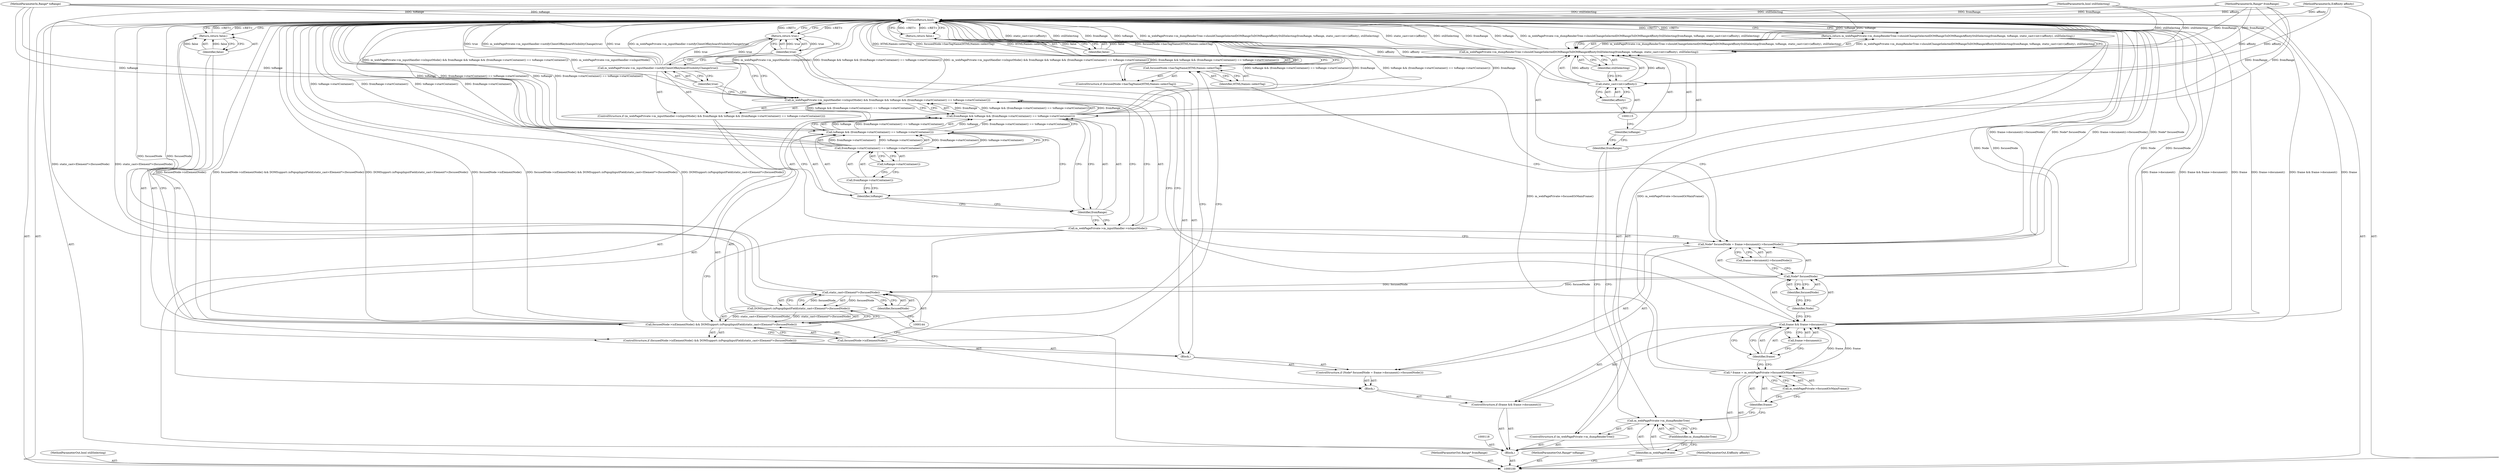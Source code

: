 digraph "0_Chrome_f81fcab3b31dfaff3473e8eb94c6531677116242" {
"1000162" [label="(MethodReturn,bool)"];
"1000104" [label="(MethodParameterIn,bool stillSelecting)"];
"1000243" [label="(MethodParameterOut,bool stillSelecting)"];
"1000101" [label="(MethodParameterIn,Range* fromRange)"];
"1000240" [label="(MethodParameterOut,Range* fromRange)"];
"1000102" [label="(MethodParameterIn,Range* toRange)"];
"1000241" [label="(MethodParameterOut,Range* toRange)"];
"1000103" [label="(MethodParameterIn,EAffinity affinity)"];
"1000242" [label="(MethodParameterOut,EAffinity affinity)"];
"1000137" [label="(Return,return false;)"];
"1000138" [label="(Identifier,false)"];
"1000145" [label="(Identifier,focusedNode)"];
"1000139" [label="(ControlStructure,if (focusedNode->isElementNode() && DOMSupport::isPopupInputField(static_cast<Element*>(focusedNode))))"];
"1000140" [label="(Call,focusedNode->isElementNode() && DOMSupport::isPopupInputField(static_cast<Element*>(focusedNode)))"];
"1000141" [label="(Call,focusedNode->isElementNode())"];
"1000142" [label="(Call,DOMSupport::isPopupInputField(static_cast<Element*>(focusedNode)))"];
"1000143" [label="(Call,static_cast<Element*>(focusedNode))"];
"1000146" [label="(Return,return false;)"];
"1000147" [label="(Identifier,false)"];
"1000157" [label="(Call,toRange->startContainer())"];
"1000149" [label="(Call,m_webPagePrivate->m_inputHandler->isInputMode() && fromRange && toRange && (fromRange->startContainer() == toRange->startContainer()))"];
"1000150" [label="(Call,m_webPagePrivate->m_inputHandler->isInputMode())"];
"1000151" [label="(Call,fromRange && toRange && (fromRange->startContainer() == toRange->startContainer()))"];
"1000152" [label="(Identifier,fromRange)"];
"1000153" [label="(Call,toRange && (fromRange->startContainer() == toRange->startContainer()))"];
"1000154" [label="(Identifier,toRange)"];
"1000155" [label="(Call,fromRange->startContainer() == toRange->startContainer())"];
"1000156" [label="(Call,fromRange->startContainer())"];
"1000148" [label="(ControlStructure,if (m_webPagePrivate->m_inputHandler->isInputMode() && fromRange && toRange && (fromRange->startContainer() == toRange->startContainer())))"];
"1000158" [label="(Call,m_webPagePrivate->m_inputHandler->notifyClientOfKeyboardVisibilityChange(true))"];
"1000159" [label="(Identifier,true)"];
"1000161" [label="(Identifier,true)"];
"1000160" [label="(Return,return true;)"];
"1000105" [label="(Block,)"];
"1000109" [label="(FieldIdentifier,m_dumpRenderTree)"];
"1000106" [label="(ControlStructure,if (m_webPagePrivate->m_dumpRenderTree))"];
"1000107" [label="(Call,m_webPagePrivate->m_dumpRenderTree)"];
"1000108" [label="(Identifier,m_webPagePrivate)"];
"1000112" [label="(Identifier,fromRange)"];
"1000113" [label="(Identifier,toRange)"];
"1000114" [label="(Call,static_cast<int>(affinity))"];
"1000116" [label="(Identifier,affinity)"];
"1000111" [label="(Call,m_webPagePrivate->m_dumpRenderTree->shouldChangeSelectedDOMRangeToDOMRangeAffinityStillSelecting(fromRange, toRange, static_cast<int>(affinity), stillSelecting))"];
"1000117" [label="(Identifier,stillSelecting)"];
"1000110" [label="(Return,return m_webPagePrivate->m_dumpRenderTree->shouldChangeSelectedDOMRangeToDOMRangeAffinityStillSelecting(fromRange, toRange, static_cast<int>(affinity), stillSelecting);)"];
"1000119" [label="(Call,* frame = m_webPagePrivate->focusedOrMainFrame())"];
"1000120" [label="(Identifier,frame)"];
"1000121" [label="(Call,m_webPagePrivate->focusedOrMainFrame())"];
"1000125" [label="(Call,frame->document())"];
"1000126" [label="(Block,)"];
"1000122" [label="(ControlStructure,if (frame && frame->document()))"];
"1000123" [label="(Call,frame && frame->document())"];
"1000124" [label="(Identifier,frame)"];
"1000128" [label="(Call,Node* focusedNode = frame->document()->focusedNode())"];
"1000129" [label="(Call,Node* focusedNode)"];
"1000130" [label="(Identifier,Node)"];
"1000131" [label="(Identifier,focusedNode)"];
"1000132" [label="(Call,frame->document()->focusedNode())"];
"1000133" [label="(Block,)"];
"1000127" [label="(ControlStructure,if (Node* focusedNode = frame->document()->focusedNode()))"];
"1000134" [label="(ControlStructure,if (focusedNode->hasTagName(HTMLNames::selectTag)))"];
"1000135" [label="(Call,focusedNode->hasTagName(HTMLNames::selectTag))"];
"1000136" [label="(Identifier,HTMLNames::selectTag)"];
"1000162" -> "1000100"  [label="AST: "];
"1000162" -> "1000110"  [label="CFG: "];
"1000162" -> "1000137"  [label="CFG: "];
"1000162" -> "1000146"  [label="CFG: "];
"1000162" -> "1000160"  [label="CFG: "];
"1000129" -> "1000162"  [label="DDG: Node"];
"1000129" -> "1000162"  [label="DDG: focusedNode"];
"1000140" -> "1000162"  [label="DDG: DOMSupport::isPopupInputField(static_cast<Element*>(focusedNode))"];
"1000140" -> "1000162"  [label="DDG: focusedNode->isElementNode()"];
"1000140" -> "1000162"  [label="DDG: focusedNode->isElementNode() && DOMSupport::isPopupInputField(static_cast<Element*>(focusedNode))"];
"1000123" -> "1000162"  [label="DDG: frame->document()"];
"1000123" -> "1000162"  [label="DDG: frame && frame->document()"];
"1000123" -> "1000162"  [label="DDG: frame"];
"1000149" -> "1000162"  [label="DDG: fromRange && toRange && (fromRange->startContainer() == toRange->startContainer())"];
"1000149" -> "1000162"  [label="DDG: m_webPagePrivate->m_inputHandler->isInputMode() && fromRange && toRange && (fromRange->startContainer() == toRange->startContainer())"];
"1000149" -> "1000162"  [label="DDG: m_webPagePrivate->m_inputHandler->isInputMode()"];
"1000155" -> "1000162"  [label="DDG: toRange->startContainer()"];
"1000155" -> "1000162"  [label="DDG: fromRange->startContainer()"];
"1000104" -> "1000162"  [label="DDG: stillSelecting"];
"1000111" -> "1000162"  [label="DDG: static_cast<int>(affinity)"];
"1000111" -> "1000162"  [label="DDG: stillSelecting"];
"1000111" -> "1000162"  [label="DDG: fromRange"];
"1000111" -> "1000162"  [label="DDG: toRange"];
"1000111" -> "1000162"  [label="DDG: m_webPagePrivate->m_dumpRenderTree->shouldChangeSelectedDOMRangeToDOMRangeAffinityStillSelecting(fromRange, toRange, static_cast<int>(affinity), stillSelecting)"];
"1000119" -> "1000162"  [label="DDG: m_webPagePrivate->focusedOrMainFrame()"];
"1000151" -> "1000162"  [label="DDG: toRange && (fromRange->startContainer() == toRange->startContainer())"];
"1000151" -> "1000162"  [label="DDG: fromRange"];
"1000153" -> "1000162"  [label="DDG: toRange"];
"1000153" -> "1000162"  [label="DDG: fromRange->startContainer() == toRange->startContainer()"];
"1000158" -> "1000162"  [label="DDG: true"];
"1000158" -> "1000162"  [label="DDG: m_webPagePrivate->m_inputHandler->notifyClientOfKeyboardVisibilityChange(true)"];
"1000128" -> "1000162"  [label="DDG: frame->document()->focusedNode()"];
"1000128" -> "1000162"  [label="DDG: Node* focusedNode"];
"1000103" -> "1000162"  [label="DDG: affinity"];
"1000102" -> "1000162"  [label="DDG: toRange"];
"1000135" -> "1000162"  [label="DDG: focusedNode->hasTagName(HTMLNames::selectTag)"];
"1000135" -> "1000162"  [label="DDG: HTMLNames::selectTag"];
"1000101" -> "1000162"  [label="DDG: fromRange"];
"1000142" -> "1000162"  [label="DDG: static_cast<Element*>(focusedNode)"];
"1000143" -> "1000162"  [label="DDG: focusedNode"];
"1000114" -> "1000162"  [label="DDG: affinity"];
"1000137" -> "1000162"  [label="DDG: <RET>"];
"1000146" -> "1000162"  [label="DDG: <RET>"];
"1000160" -> "1000162"  [label="DDG: <RET>"];
"1000110" -> "1000162"  [label="DDG: <RET>"];
"1000104" -> "1000100"  [label="AST: "];
"1000104" -> "1000162"  [label="DDG: stillSelecting"];
"1000104" -> "1000111"  [label="DDG: stillSelecting"];
"1000243" -> "1000100"  [label="AST: "];
"1000101" -> "1000100"  [label="AST: "];
"1000101" -> "1000162"  [label="DDG: fromRange"];
"1000101" -> "1000111"  [label="DDG: fromRange"];
"1000101" -> "1000151"  [label="DDG: fromRange"];
"1000240" -> "1000100"  [label="AST: "];
"1000102" -> "1000100"  [label="AST: "];
"1000102" -> "1000162"  [label="DDG: toRange"];
"1000102" -> "1000111"  [label="DDG: toRange"];
"1000102" -> "1000153"  [label="DDG: toRange"];
"1000241" -> "1000100"  [label="AST: "];
"1000103" -> "1000100"  [label="AST: "];
"1000103" -> "1000162"  [label="DDG: affinity"];
"1000103" -> "1000114"  [label="DDG: affinity"];
"1000242" -> "1000100"  [label="AST: "];
"1000137" -> "1000134"  [label="AST: "];
"1000137" -> "1000138"  [label="CFG: "];
"1000138" -> "1000137"  [label="AST: "];
"1000162" -> "1000137"  [label="CFG: "];
"1000137" -> "1000162"  [label="DDG: <RET>"];
"1000138" -> "1000137"  [label="DDG: false"];
"1000138" -> "1000137"  [label="AST: "];
"1000138" -> "1000135"  [label="CFG: "];
"1000137" -> "1000138"  [label="CFG: "];
"1000138" -> "1000137"  [label="DDG: false"];
"1000145" -> "1000143"  [label="AST: "];
"1000145" -> "1000144"  [label="CFG: "];
"1000143" -> "1000145"  [label="CFG: "];
"1000139" -> "1000133"  [label="AST: "];
"1000140" -> "1000139"  [label="AST: "];
"1000146" -> "1000139"  [label="AST: "];
"1000140" -> "1000139"  [label="AST: "];
"1000140" -> "1000141"  [label="CFG: "];
"1000140" -> "1000142"  [label="CFG: "];
"1000141" -> "1000140"  [label="AST: "];
"1000142" -> "1000140"  [label="AST: "];
"1000147" -> "1000140"  [label="CFG: "];
"1000150" -> "1000140"  [label="CFG: "];
"1000140" -> "1000162"  [label="DDG: DOMSupport::isPopupInputField(static_cast<Element*>(focusedNode))"];
"1000140" -> "1000162"  [label="DDG: focusedNode->isElementNode()"];
"1000140" -> "1000162"  [label="DDG: focusedNode->isElementNode() && DOMSupport::isPopupInputField(static_cast<Element*>(focusedNode))"];
"1000142" -> "1000140"  [label="DDG: static_cast<Element*>(focusedNode)"];
"1000141" -> "1000140"  [label="AST: "];
"1000141" -> "1000135"  [label="CFG: "];
"1000144" -> "1000141"  [label="CFG: "];
"1000140" -> "1000141"  [label="CFG: "];
"1000142" -> "1000140"  [label="AST: "];
"1000142" -> "1000143"  [label="CFG: "];
"1000143" -> "1000142"  [label="AST: "];
"1000140" -> "1000142"  [label="CFG: "];
"1000142" -> "1000162"  [label="DDG: static_cast<Element*>(focusedNode)"];
"1000142" -> "1000140"  [label="DDG: static_cast<Element*>(focusedNode)"];
"1000143" -> "1000142"  [label="DDG: focusedNode"];
"1000143" -> "1000142"  [label="AST: "];
"1000143" -> "1000145"  [label="CFG: "];
"1000144" -> "1000143"  [label="AST: "];
"1000145" -> "1000143"  [label="AST: "];
"1000142" -> "1000143"  [label="CFG: "];
"1000143" -> "1000162"  [label="DDG: focusedNode"];
"1000143" -> "1000142"  [label="DDG: focusedNode"];
"1000129" -> "1000143"  [label="DDG: focusedNode"];
"1000146" -> "1000139"  [label="AST: "];
"1000146" -> "1000147"  [label="CFG: "];
"1000147" -> "1000146"  [label="AST: "];
"1000162" -> "1000146"  [label="CFG: "];
"1000146" -> "1000162"  [label="DDG: <RET>"];
"1000147" -> "1000146"  [label="DDG: false"];
"1000147" -> "1000146"  [label="AST: "];
"1000147" -> "1000140"  [label="CFG: "];
"1000146" -> "1000147"  [label="CFG: "];
"1000147" -> "1000146"  [label="DDG: false"];
"1000157" -> "1000155"  [label="AST: "];
"1000157" -> "1000156"  [label="CFG: "];
"1000155" -> "1000157"  [label="CFG: "];
"1000149" -> "1000148"  [label="AST: "];
"1000149" -> "1000150"  [label="CFG: "];
"1000149" -> "1000151"  [label="CFG: "];
"1000150" -> "1000149"  [label="AST: "];
"1000151" -> "1000149"  [label="AST: "];
"1000159" -> "1000149"  [label="CFG: "];
"1000161" -> "1000149"  [label="CFG: "];
"1000149" -> "1000162"  [label="DDG: fromRange && toRange && (fromRange->startContainer() == toRange->startContainer())"];
"1000149" -> "1000162"  [label="DDG: m_webPagePrivate->m_inputHandler->isInputMode() && fromRange && toRange && (fromRange->startContainer() == toRange->startContainer())"];
"1000149" -> "1000162"  [label="DDG: m_webPagePrivate->m_inputHandler->isInputMode()"];
"1000151" -> "1000149"  [label="DDG: fromRange"];
"1000151" -> "1000149"  [label="DDG: toRange && (fromRange->startContainer() == toRange->startContainer())"];
"1000150" -> "1000149"  [label="AST: "];
"1000150" -> "1000140"  [label="CFG: "];
"1000150" -> "1000128"  [label="CFG: "];
"1000152" -> "1000150"  [label="CFG: "];
"1000149" -> "1000150"  [label="CFG: "];
"1000151" -> "1000149"  [label="AST: "];
"1000151" -> "1000152"  [label="CFG: "];
"1000151" -> "1000153"  [label="CFG: "];
"1000152" -> "1000151"  [label="AST: "];
"1000153" -> "1000151"  [label="AST: "];
"1000149" -> "1000151"  [label="CFG: "];
"1000151" -> "1000162"  [label="DDG: toRange && (fromRange->startContainer() == toRange->startContainer())"];
"1000151" -> "1000162"  [label="DDG: fromRange"];
"1000151" -> "1000149"  [label="DDG: fromRange"];
"1000151" -> "1000149"  [label="DDG: toRange && (fromRange->startContainer() == toRange->startContainer())"];
"1000101" -> "1000151"  [label="DDG: fromRange"];
"1000153" -> "1000151"  [label="DDG: toRange"];
"1000153" -> "1000151"  [label="DDG: fromRange->startContainer() == toRange->startContainer()"];
"1000152" -> "1000151"  [label="AST: "];
"1000152" -> "1000150"  [label="CFG: "];
"1000154" -> "1000152"  [label="CFG: "];
"1000151" -> "1000152"  [label="CFG: "];
"1000153" -> "1000151"  [label="AST: "];
"1000153" -> "1000154"  [label="CFG: "];
"1000153" -> "1000155"  [label="CFG: "];
"1000154" -> "1000153"  [label="AST: "];
"1000155" -> "1000153"  [label="AST: "];
"1000151" -> "1000153"  [label="CFG: "];
"1000153" -> "1000162"  [label="DDG: toRange"];
"1000153" -> "1000162"  [label="DDG: fromRange->startContainer() == toRange->startContainer()"];
"1000153" -> "1000151"  [label="DDG: toRange"];
"1000153" -> "1000151"  [label="DDG: fromRange->startContainer() == toRange->startContainer()"];
"1000102" -> "1000153"  [label="DDG: toRange"];
"1000155" -> "1000153"  [label="DDG: fromRange->startContainer()"];
"1000155" -> "1000153"  [label="DDG: toRange->startContainer()"];
"1000154" -> "1000153"  [label="AST: "];
"1000154" -> "1000152"  [label="CFG: "];
"1000156" -> "1000154"  [label="CFG: "];
"1000153" -> "1000154"  [label="CFG: "];
"1000155" -> "1000153"  [label="AST: "];
"1000155" -> "1000157"  [label="CFG: "];
"1000156" -> "1000155"  [label="AST: "];
"1000157" -> "1000155"  [label="AST: "];
"1000153" -> "1000155"  [label="CFG: "];
"1000155" -> "1000162"  [label="DDG: toRange->startContainer()"];
"1000155" -> "1000162"  [label="DDG: fromRange->startContainer()"];
"1000155" -> "1000153"  [label="DDG: fromRange->startContainer()"];
"1000155" -> "1000153"  [label="DDG: toRange->startContainer()"];
"1000156" -> "1000155"  [label="AST: "];
"1000156" -> "1000154"  [label="CFG: "];
"1000157" -> "1000156"  [label="CFG: "];
"1000148" -> "1000126"  [label="AST: "];
"1000149" -> "1000148"  [label="AST: "];
"1000158" -> "1000148"  [label="AST: "];
"1000158" -> "1000148"  [label="AST: "];
"1000158" -> "1000159"  [label="CFG: "];
"1000159" -> "1000158"  [label="AST: "];
"1000161" -> "1000158"  [label="CFG: "];
"1000158" -> "1000162"  [label="DDG: true"];
"1000158" -> "1000162"  [label="DDG: m_webPagePrivate->m_inputHandler->notifyClientOfKeyboardVisibilityChange(true)"];
"1000158" -> "1000160"  [label="DDG: true"];
"1000159" -> "1000158"  [label="AST: "];
"1000159" -> "1000149"  [label="CFG: "];
"1000158" -> "1000159"  [label="CFG: "];
"1000161" -> "1000160"  [label="AST: "];
"1000161" -> "1000158"  [label="CFG: "];
"1000161" -> "1000149"  [label="CFG: "];
"1000161" -> "1000123"  [label="CFG: "];
"1000160" -> "1000161"  [label="CFG: "];
"1000161" -> "1000160"  [label="DDG: true"];
"1000160" -> "1000105"  [label="AST: "];
"1000160" -> "1000161"  [label="CFG: "];
"1000161" -> "1000160"  [label="AST: "];
"1000162" -> "1000160"  [label="CFG: "];
"1000160" -> "1000162"  [label="DDG: <RET>"];
"1000161" -> "1000160"  [label="DDG: true"];
"1000158" -> "1000160"  [label="DDG: true"];
"1000105" -> "1000100"  [label="AST: "];
"1000106" -> "1000105"  [label="AST: "];
"1000118" -> "1000105"  [label="AST: "];
"1000119" -> "1000105"  [label="AST: "];
"1000122" -> "1000105"  [label="AST: "];
"1000160" -> "1000105"  [label="AST: "];
"1000109" -> "1000107"  [label="AST: "];
"1000109" -> "1000108"  [label="CFG: "];
"1000107" -> "1000109"  [label="CFG: "];
"1000106" -> "1000105"  [label="AST: "];
"1000107" -> "1000106"  [label="AST: "];
"1000110" -> "1000106"  [label="AST: "];
"1000107" -> "1000106"  [label="AST: "];
"1000107" -> "1000109"  [label="CFG: "];
"1000108" -> "1000107"  [label="AST: "];
"1000109" -> "1000107"  [label="AST: "];
"1000112" -> "1000107"  [label="CFG: "];
"1000120" -> "1000107"  [label="CFG: "];
"1000108" -> "1000107"  [label="AST: "];
"1000108" -> "1000100"  [label="CFG: "];
"1000109" -> "1000108"  [label="CFG: "];
"1000112" -> "1000111"  [label="AST: "];
"1000112" -> "1000107"  [label="CFG: "];
"1000113" -> "1000112"  [label="CFG: "];
"1000113" -> "1000111"  [label="AST: "];
"1000113" -> "1000112"  [label="CFG: "];
"1000115" -> "1000113"  [label="CFG: "];
"1000114" -> "1000111"  [label="AST: "];
"1000114" -> "1000116"  [label="CFG: "];
"1000115" -> "1000114"  [label="AST: "];
"1000116" -> "1000114"  [label="AST: "];
"1000117" -> "1000114"  [label="CFG: "];
"1000114" -> "1000162"  [label="DDG: affinity"];
"1000114" -> "1000111"  [label="DDG: affinity"];
"1000103" -> "1000114"  [label="DDG: affinity"];
"1000116" -> "1000114"  [label="AST: "];
"1000116" -> "1000115"  [label="CFG: "];
"1000114" -> "1000116"  [label="CFG: "];
"1000111" -> "1000110"  [label="AST: "];
"1000111" -> "1000117"  [label="CFG: "];
"1000112" -> "1000111"  [label="AST: "];
"1000113" -> "1000111"  [label="AST: "];
"1000114" -> "1000111"  [label="AST: "];
"1000117" -> "1000111"  [label="AST: "];
"1000110" -> "1000111"  [label="CFG: "];
"1000111" -> "1000162"  [label="DDG: static_cast<int>(affinity)"];
"1000111" -> "1000162"  [label="DDG: stillSelecting"];
"1000111" -> "1000162"  [label="DDG: fromRange"];
"1000111" -> "1000162"  [label="DDG: toRange"];
"1000111" -> "1000162"  [label="DDG: m_webPagePrivate->m_dumpRenderTree->shouldChangeSelectedDOMRangeToDOMRangeAffinityStillSelecting(fromRange, toRange, static_cast<int>(affinity), stillSelecting)"];
"1000111" -> "1000110"  [label="DDG: m_webPagePrivate->m_dumpRenderTree->shouldChangeSelectedDOMRangeToDOMRangeAffinityStillSelecting(fromRange, toRange, static_cast<int>(affinity), stillSelecting)"];
"1000101" -> "1000111"  [label="DDG: fromRange"];
"1000102" -> "1000111"  [label="DDG: toRange"];
"1000114" -> "1000111"  [label="DDG: affinity"];
"1000104" -> "1000111"  [label="DDG: stillSelecting"];
"1000117" -> "1000111"  [label="AST: "];
"1000117" -> "1000114"  [label="CFG: "];
"1000111" -> "1000117"  [label="CFG: "];
"1000110" -> "1000106"  [label="AST: "];
"1000110" -> "1000111"  [label="CFG: "];
"1000111" -> "1000110"  [label="AST: "];
"1000162" -> "1000110"  [label="CFG: "];
"1000110" -> "1000162"  [label="DDG: <RET>"];
"1000111" -> "1000110"  [label="DDG: m_webPagePrivate->m_dumpRenderTree->shouldChangeSelectedDOMRangeToDOMRangeAffinityStillSelecting(fromRange, toRange, static_cast<int>(affinity), stillSelecting)"];
"1000119" -> "1000105"  [label="AST: "];
"1000119" -> "1000121"  [label="CFG: "];
"1000120" -> "1000119"  [label="AST: "];
"1000121" -> "1000119"  [label="AST: "];
"1000124" -> "1000119"  [label="CFG: "];
"1000119" -> "1000162"  [label="DDG: m_webPagePrivate->focusedOrMainFrame()"];
"1000119" -> "1000123"  [label="DDG: frame"];
"1000120" -> "1000119"  [label="AST: "];
"1000120" -> "1000107"  [label="CFG: "];
"1000121" -> "1000120"  [label="CFG: "];
"1000121" -> "1000119"  [label="AST: "];
"1000121" -> "1000120"  [label="CFG: "];
"1000119" -> "1000121"  [label="CFG: "];
"1000125" -> "1000123"  [label="AST: "];
"1000125" -> "1000124"  [label="CFG: "];
"1000123" -> "1000125"  [label="CFG: "];
"1000126" -> "1000122"  [label="AST: "];
"1000127" -> "1000126"  [label="AST: "];
"1000148" -> "1000126"  [label="AST: "];
"1000122" -> "1000105"  [label="AST: "];
"1000123" -> "1000122"  [label="AST: "];
"1000126" -> "1000122"  [label="AST: "];
"1000123" -> "1000122"  [label="AST: "];
"1000123" -> "1000124"  [label="CFG: "];
"1000123" -> "1000125"  [label="CFG: "];
"1000124" -> "1000123"  [label="AST: "];
"1000125" -> "1000123"  [label="AST: "];
"1000130" -> "1000123"  [label="CFG: "];
"1000161" -> "1000123"  [label="CFG: "];
"1000123" -> "1000162"  [label="DDG: frame->document()"];
"1000123" -> "1000162"  [label="DDG: frame && frame->document()"];
"1000123" -> "1000162"  [label="DDG: frame"];
"1000119" -> "1000123"  [label="DDG: frame"];
"1000124" -> "1000123"  [label="AST: "];
"1000124" -> "1000119"  [label="CFG: "];
"1000125" -> "1000124"  [label="CFG: "];
"1000123" -> "1000124"  [label="CFG: "];
"1000128" -> "1000127"  [label="AST: "];
"1000128" -> "1000132"  [label="CFG: "];
"1000129" -> "1000128"  [label="AST: "];
"1000132" -> "1000128"  [label="AST: "];
"1000136" -> "1000128"  [label="CFG: "];
"1000150" -> "1000128"  [label="CFG: "];
"1000128" -> "1000162"  [label="DDG: frame->document()->focusedNode()"];
"1000128" -> "1000162"  [label="DDG: Node* focusedNode"];
"1000129" -> "1000128"  [label="AST: "];
"1000129" -> "1000131"  [label="CFG: "];
"1000130" -> "1000129"  [label="AST: "];
"1000131" -> "1000129"  [label="AST: "];
"1000132" -> "1000129"  [label="CFG: "];
"1000129" -> "1000162"  [label="DDG: Node"];
"1000129" -> "1000162"  [label="DDG: focusedNode"];
"1000129" -> "1000143"  [label="DDG: focusedNode"];
"1000130" -> "1000129"  [label="AST: "];
"1000130" -> "1000123"  [label="CFG: "];
"1000131" -> "1000130"  [label="CFG: "];
"1000131" -> "1000129"  [label="AST: "];
"1000131" -> "1000130"  [label="CFG: "];
"1000129" -> "1000131"  [label="CFG: "];
"1000132" -> "1000128"  [label="AST: "];
"1000132" -> "1000129"  [label="CFG: "];
"1000128" -> "1000132"  [label="CFG: "];
"1000133" -> "1000127"  [label="AST: "];
"1000134" -> "1000133"  [label="AST: "];
"1000139" -> "1000133"  [label="AST: "];
"1000127" -> "1000126"  [label="AST: "];
"1000128" -> "1000127"  [label="AST: "];
"1000133" -> "1000127"  [label="AST: "];
"1000134" -> "1000133"  [label="AST: "];
"1000135" -> "1000134"  [label="AST: "];
"1000137" -> "1000134"  [label="AST: "];
"1000135" -> "1000134"  [label="AST: "];
"1000135" -> "1000136"  [label="CFG: "];
"1000136" -> "1000135"  [label="AST: "];
"1000138" -> "1000135"  [label="CFG: "];
"1000141" -> "1000135"  [label="CFG: "];
"1000135" -> "1000162"  [label="DDG: focusedNode->hasTagName(HTMLNames::selectTag)"];
"1000135" -> "1000162"  [label="DDG: HTMLNames::selectTag"];
"1000136" -> "1000135"  [label="AST: "];
"1000136" -> "1000128"  [label="CFG: "];
"1000135" -> "1000136"  [label="CFG: "];
}
